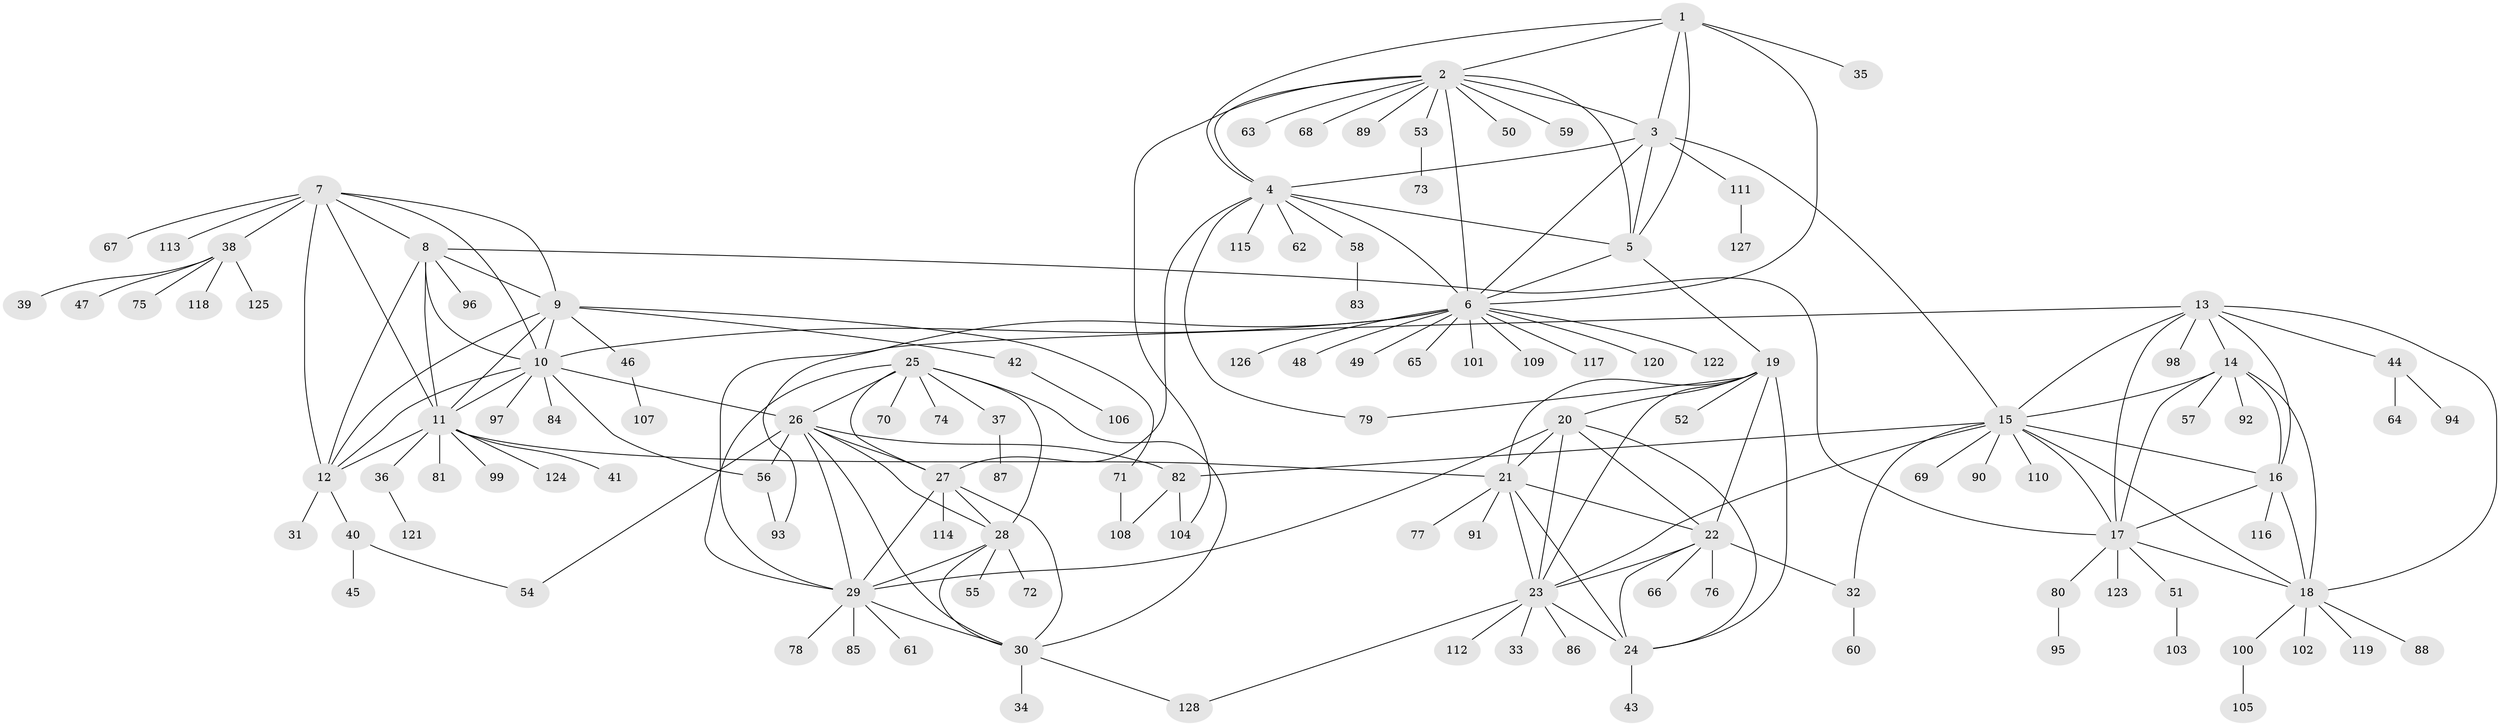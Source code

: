 // coarse degree distribution, {5: 0.041237113402061855, 11: 0.030927835051546393, 7: 0.07216494845360824, 9: 0.041237113402061855, 15: 0.010309278350515464, 8: 0.010309278350515464, 10: 0.020618556701030927, 4: 0.020618556701030927, 6: 0.010309278350515464, 1: 0.6597938144329897, 2: 0.07216494845360824, 3: 0.010309278350515464}
// Generated by graph-tools (version 1.1) at 2025/52/02/27/25 19:52:15]
// undirected, 128 vertices, 192 edges
graph export_dot {
graph [start="1"]
  node [color=gray90,style=filled];
  1;
  2;
  3;
  4;
  5;
  6;
  7;
  8;
  9;
  10;
  11;
  12;
  13;
  14;
  15;
  16;
  17;
  18;
  19;
  20;
  21;
  22;
  23;
  24;
  25;
  26;
  27;
  28;
  29;
  30;
  31;
  32;
  33;
  34;
  35;
  36;
  37;
  38;
  39;
  40;
  41;
  42;
  43;
  44;
  45;
  46;
  47;
  48;
  49;
  50;
  51;
  52;
  53;
  54;
  55;
  56;
  57;
  58;
  59;
  60;
  61;
  62;
  63;
  64;
  65;
  66;
  67;
  68;
  69;
  70;
  71;
  72;
  73;
  74;
  75;
  76;
  77;
  78;
  79;
  80;
  81;
  82;
  83;
  84;
  85;
  86;
  87;
  88;
  89;
  90;
  91;
  92;
  93;
  94;
  95;
  96;
  97;
  98;
  99;
  100;
  101;
  102;
  103;
  104;
  105;
  106;
  107;
  108;
  109;
  110;
  111;
  112;
  113;
  114;
  115;
  116;
  117;
  118;
  119;
  120;
  121;
  122;
  123;
  124;
  125;
  126;
  127;
  128;
  1 -- 2;
  1 -- 3;
  1 -- 4;
  1 -- 5;
  1 -- 6;
  1 -- 35;
  2 -- 3;
  2 -- 4;
  2 -- 5;
  2 -- 6;
  2 -- 50;
  2 -- 53;
  2 -- 59;
  2 -- 63;
  2 -- 68;
  2 -- 89;
  2 -- 104;
  3 -- 4;
  3 -- 5;
  3 -- 6;
  3 -- 15;
  3 -- 111;
  4 -- 5;
  4 -- 6;
  4 -- 27;
  4 -- 58;
  4 -- 62;
  4 -- 79;
  4 -- 115;
  5 -- 6;
  5 -- 19;
  6 -- 10;
  6 -- 48;
  6 -- 49;
  6 -- 65;
  6 -- 93;
  6 -- 101;
  6 -- 109;
  6 -- 117;
  6 -- 120;
  6 -- 122;
  6 -- 126;
  7 -- 8;
  7 -- 9;
  7 -- 10;
  7 -- 11;
  7 -- 12;
  7 -- 38;
  7 -- 67;
  7 -- 113;
  8 -- 9;
  8 -- 10;
  8 -- 11;
  8 -- 12;
  8 -- 17;
  8 -- 96;
  9 -- 10;
  9 -- 11;
  9 -- 12;
  9 -- 42;
  9 -- 46;
  9 -- 71;
  10 -- 11;
  10 -- 12;
  10 -- 26;
  10 -- 56;
  10 -- 84;
  10 -- 97;
  11 -- 12;
  11 -- 21;
  11 -- 36;
  11 -- 41;
  11 -- 81;
  11 -- 99;
  11 -- 124;
  12 -- 31;
  12 -- 40;
  13 -- 14;
  13 -- 15;
  13 -- 16;
  13 -- 17;
  13 -- 18;
  13 -- 29;
  13 -- 44;
  13 -- 98;
  14 -- 15;
  14 -- 16;
  14 -- 17;
  14 -- 18;
  14 -- 57;
  14 -- 92;
  15 -- 16;
  15 -- 17;
  15 -- 18;
  15 -- 23;
  15 -- 32;
  15 -- 69;
  15 -- 82;
  15 -- 90;
  15 -- 110;
  16 -- 17;
  16 -- 18;
  16 -- 116;
  17 -- 18;
  17 -- 51;
  17 -- 80;
  17 -- 123;
  18 -- 88;
  18 -- 100;
  18 -- 102;
  18 -- 119;
  19 -- 20;
  19 -- 21;
  19 -- 22;
  19 -- 23;
  19 -- 24;
  19 -- 52;
  19 -- 79;
  20 -- 21;
  20 -- 22;
  20 -- 23;
  20 -- 24;
  20 -- 29;
  21 -- 22;
  21 -- 23;
  21 -- 24;
  21 -- 77;
  21 -- 91;
  22 -- 23;
  22 -- 24;
  22 -- 32;
  22 -- 66;
  22 -- 76;
  23 -- 24;
  23 -- 33;
  23 -- 86;
  23 -- 112;
  23 -- 128;
  24 -- 43;
  25 -- 26;
  25 -- 27;
  25 -- 28;
  25 -- 29;
  25 -- 30;
  25 -- 37;
  25 -- 70;
  25 -- 74;
  26 -- 27;
  26 -- 28;
  26 -- 29;
  26 -- 30;
  26 -- 54;
  26 -- 56;
  26 -- 82;
  27 -- 28;
  27 -- 29;
  27 -- 30;
  27 -- 114;
  28 -- 29;
  28 -- 30;
  28 -- 55;
  28 -- 72;
  29 -- 30;
  29 -- 61;
  29 -- 78;
  29 -- 85;
  30 -- 34;
  30 -- 128;
  32 -- 60;
  36 -- 121;
  37 -- 87;
  38 -- 39;
  38 -- 47;
  38 -- 75;
  38 -- 118;
  38 -- 125;
  40 -- 45;
  40 -- 54;
  42 -- 106;
  44 -- 64;
  44 -- 94;
  46 -- 107;
  51 -- 103;
  53 -- 73;
  56 -- 93;
  58 -- 83;
  71 -- 108;
  80 -- 95;
  82 -- 104;
  82 -- 108;
  100 -- 105;
  111 -- 127;
}

